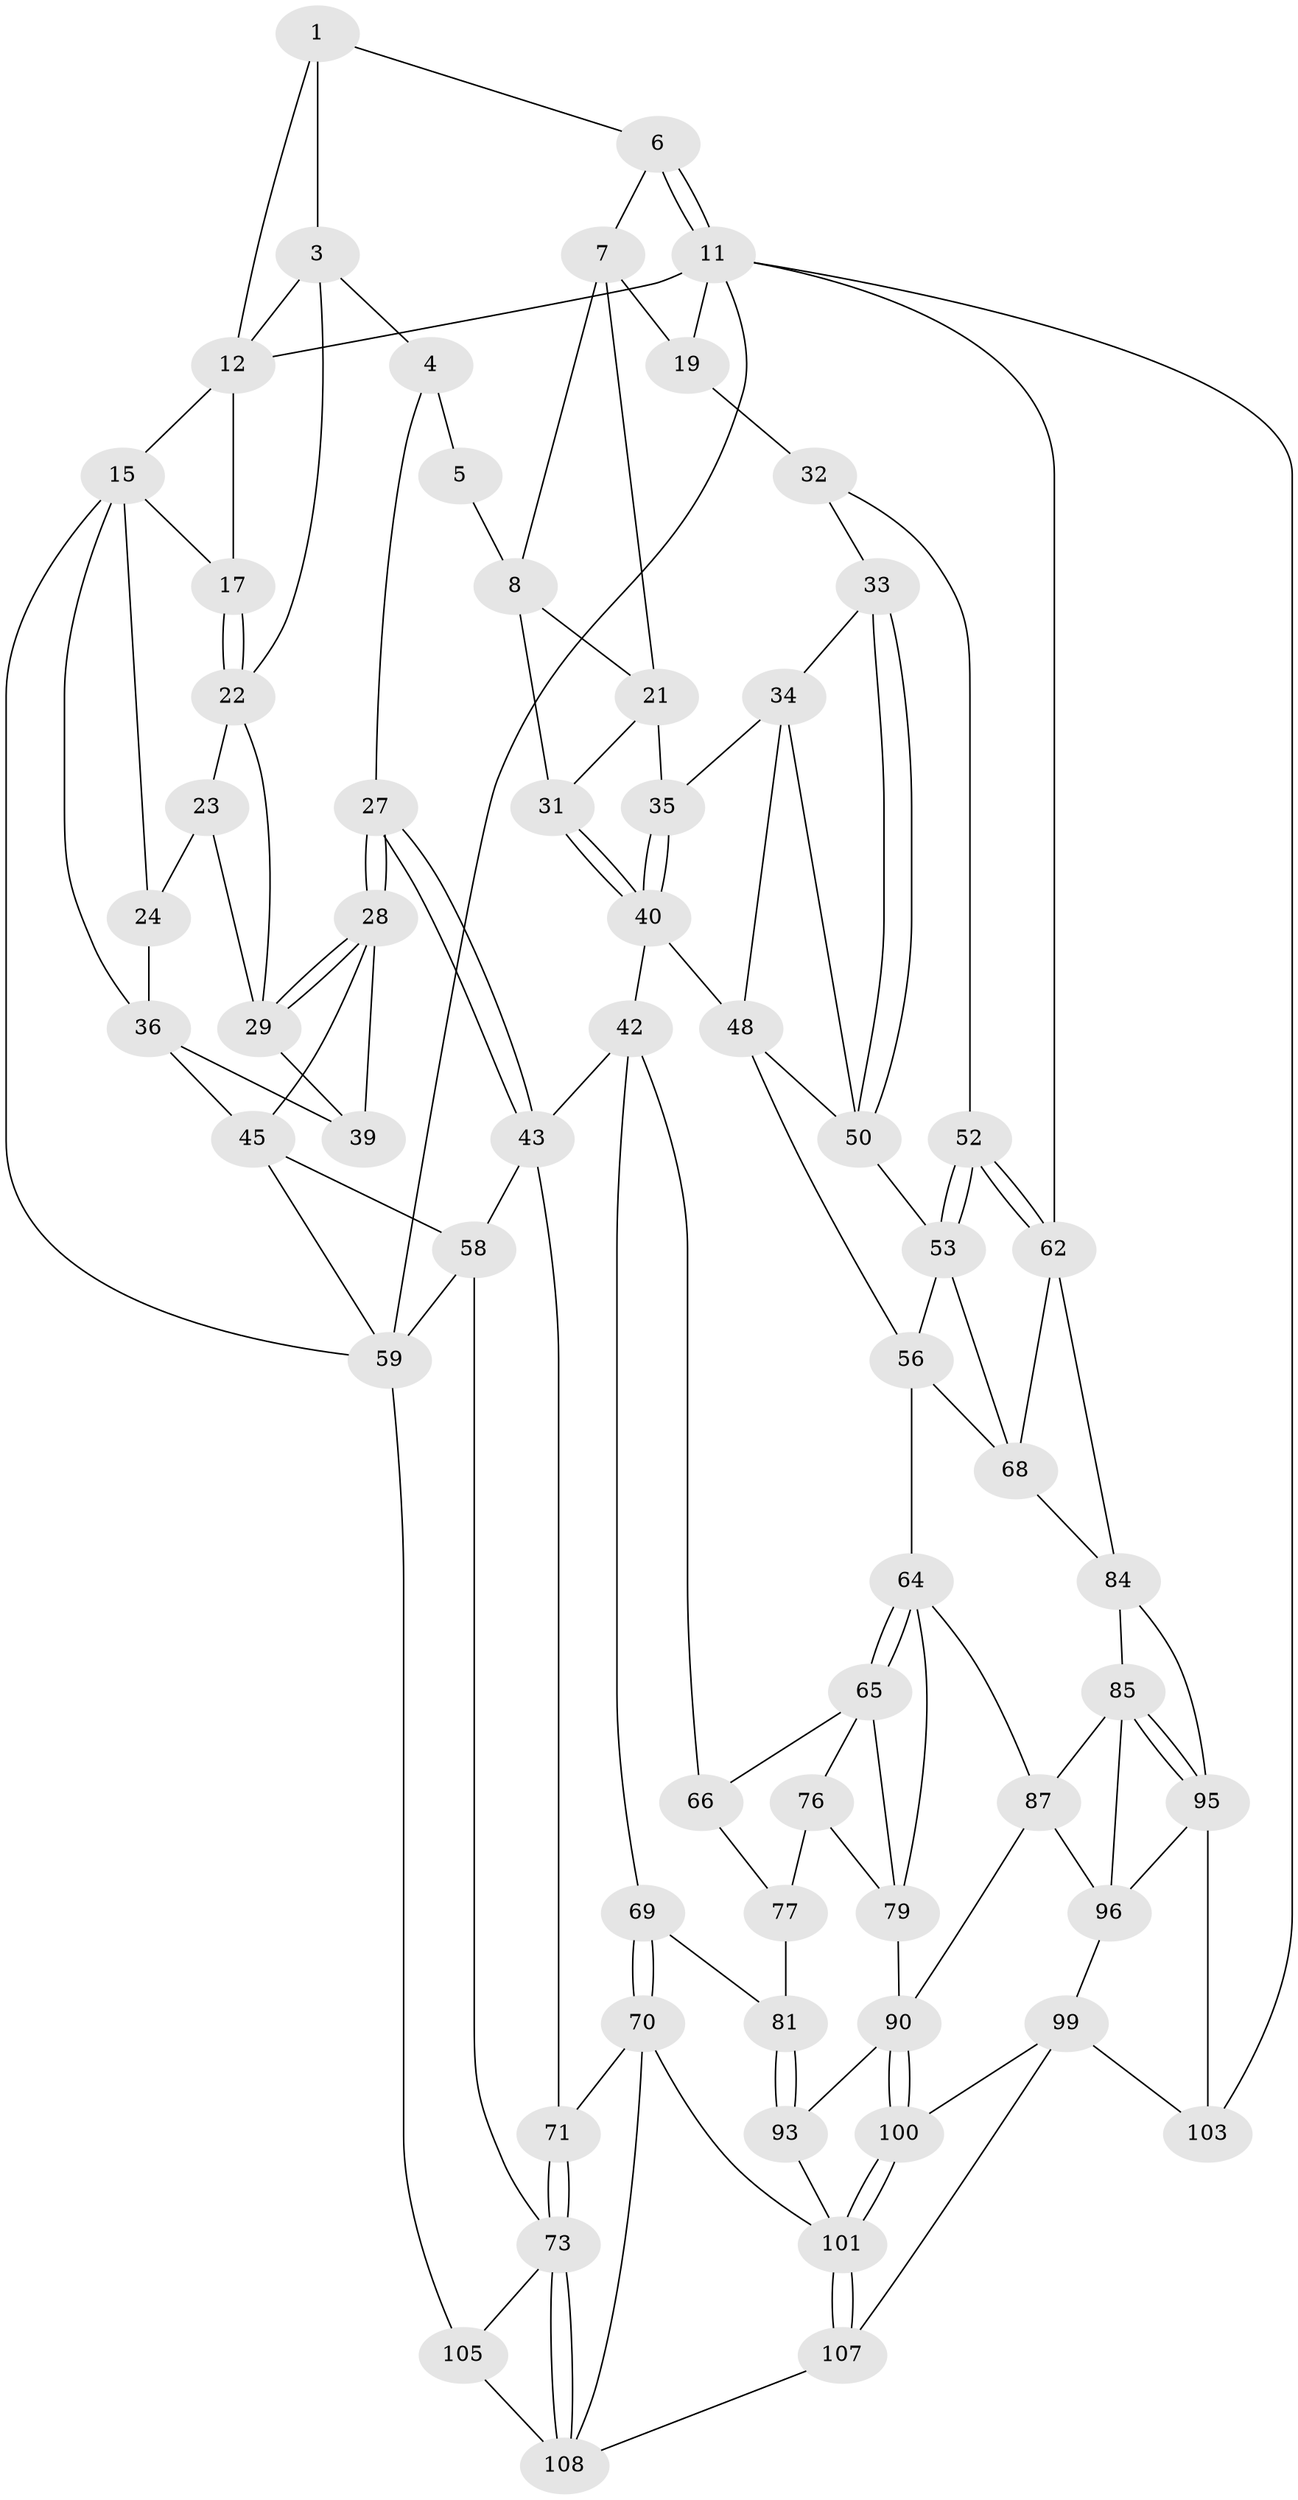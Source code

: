 // original degree distribution, {3: 0.01834862385321101, 5: 0.5504587155963303, 4: 0.22935779816513763, 6: 0.2018348623853211}
// Generated by graph-tools (version 1.1) at 2025/42/03/06/25 10:42:27]
// undirected, 64 vertices, 136 edges
graph export_dot {
graph [start="1"]
  node [color=gray90,style=filled];
  1 [pos="+0.6026950261251596+0",super="+2"];
  3 [pos="+0.34830911394407976+0.0432422688222123",super="+13"];
  4 [pos="+0.4119605856632287+0.12160805230553001",super="+26"];
  5 [pos="+0.55292763820249+0",super="+10"];
  6 [pos="+0.7235205597453467+0"];
  7 [pos="+0.7303458273556943+0",super="+18"];
  8 [pos="+0.621720137568619+0.11433394625730663",super="+9"];
  11 [pos="+1+0",super="+61"];
  12 [pos="+0.2622689081805984+0",super="+14"];
  15 [pos="+0+0",super="+16"];
  17 [pos="+0.12656036301928208+0.0785305909537739"];
  19 [pos="+0.8372824009892891+0.12336303985521382",super="+20"];
  21 [pos="+0.6959956930480665+0.1601054717739284",super="+30"];
  22 [pos="+0.13147009876806315+0.09772481386677241",super="+25"];
  23 [pos="+0.1138317993487565+0.18887577070233053"];
  24 [pos="+0+0.17136843635179422"];
  27 [pos="+0.3588186139786824+0.3375790272767316"];
  28 [pos="+0.3061836841365149+0.312102305591854",super="+44"];
  29 [pos="+0.2522727522504322+0.2062482237178489",super="+38"];
  31 [pos="+0.5717254868501401+0.19279276434533363"];
  32 [pos="+0.8500586298684787+0.24357762652466058",super="+49"];
  33 [pos="+0.8436147963792474+0.2533725496860805"];
  34 [pos="+0.7630402203845976+0.26401612791481055",super="+47"];
  35 [pos="+0.7341070346477998+0.25015771906664275"];
  36 [pos="+0+0.21438417865542836",super="+37"];
  39 [pos="+0.1031958483330635+0.26010327658749705"];
  40 [pos="+0.5884150533096817+0.2949077394379863",super="+41"];
  42 [pos="+0.4318331142144309+0.4576795178832228",super="+67"];
  43 [pos="+0.4245193269276919+0.4546357028179955",super="+57"];
  45 [pos="+0.05056419019952723+0.4305566410390411",super="+46"];
  48 [pos="+0.6727029680801266+0.41401354137353735",super="+55"];
  50 [pos="+0.8583560218885373+0.29436728808423324",super="+51"];
  52 [pos="+1+0.46644329770054027"];
  53 [pos="+1+0.4729192715131248",super="+54"];
  56 [pos="+0.7836684783421579+0.521691473174209",super="+63"];
  58 [pos="+0.2402817183900054+0.5521386539858867",super="+72"];
  59 [pos="+0+0.6489996264661747",super="+60"];
  62 [pos="+1+0.7564777774944733",super="+88"];
  64 [pos="+0.7549056152992477+0.59112438549098",super="+80"];
  65 [pos="+0.6296056859013269+0.598812334388133",super="+75"];
  66 [pos="+0.6043078630536928+0.5973566343875167"];
  68 [pos="+0.9061135925774859+0.651882737664133",super="+83"];
  69 [pos="+0.44133633062789146+0.7452345455483873"];
  70 [pos="+0.36435302780583617+0.7941858731969147",super="+104"];
  71 [pos="+0.23007733039678763+0.7938739203051732"];
  73 [pos="+0.21676008072897524+0.8032655552955706",super="+74"];
  76 [pos="+0.649259541996192+0.7184323835371433"];
  77 [pos="+0.6281459488332553+0.7021431881117792",super="+78"];
  79 [pos="+0.7170352851668662+0.6852236146623202",super="+92"];
  81 [pos="+0.553780291380416+0.8000101027006677",super="+82"];
  84 [pos="+0.8934934737631579+0.7307106779548164",super="+94"];
  85 [pos="+0.892888723068289+0.7313627563521841",super="+86"];
  87 [pos="+0.7756736272935068+0.6690581977160944",super="+89"];
  90 [pos="+0.7403849840267148+0.7953485655822683",super="+91"];
  93 [pos="+0.5965689791905727+0.8419696842608991"];
  95 [pos="+0.9576435682099949+0.8318095097270167",super="+97"];
  96 [pos="+0.8601903268715961+0.7697653454649139",super="+98"];
  99 [pos="+0.8034038741008083+0.8798024592723291",super="+106"];
  100 [pos="+0.7995008538345261+0.8793750416795257"];
  101 [pos="+0.6222705244670654+0.9922348246257227",super="+102"];
  103 [pos="+1+1"];
  105 [pos="+0.0028306092937234514+1"];
  107 [pos="+0.6409914155028194+1"];
  108 [pos="+0.36570901969874947+1",super="+109"];
  1 -- 6;
  1 -- 3;
  1 -- 12;
  3 -- 4;
  3 -- 22;
  3 -- 12;
  4 -- 5 [weight=2];
  4 -- 27;
  5 -- 8;
  6 -- 7;
  6 -- 11;
  6 -- 11;
  7 -- 8;
  7 -- 19;
  7 -- 21;
  8 -- 21;
  8 -- 31;
  11 -- 12;
  11 -- 19;
  11 -- 59;
  11 -- 62;
  11 -- 103;
  12 -- 15;
  12 -- 17;
  15 -- 36;
  15 -- 24;
  15 -- 17;
  15 -- 59;
  17 -- 22;
  17 -- 22;
  19 -- 32 [weight=2];
  21 -- 35;
  21 -- 31;
  22 -- 23;
  22 -- 29;
  23 -- 24;
  23 -- 29;
  24 -- 36;
  27 -- 28;
  27 -- 28;
  27 -- 43;
  27 -- 43;
  28 -- 29;
  28 -- 29;
  28 -- 45;
  28 -- 39;
  29 -- 39;
  31 -- 40;
  31 -- 40;
  32 -- 33;
  32 -- 52;
  33 -- 34;
  33 -- 50;
  33 -- 50;
  34 -- 35;
  34 -- 48;
  34 -- 50;
  35 -- 40;
  35 -- 40;
  36 -- 39;
  36 -- 45;
  40 -- 48;
  40 -- 42;
  42 -- 43;
  42 -- 69;
  42 -- 66;
  43 -- 58;
  43 -- 71;
  45 -- 58;
  45 -- 59;
  48 -- 50;
  48 -- 56;
  50 -- 53;
  52 -- 53;
  52 -- 53;
  52 -- 62;
  52 -- 62;
  53 -- 68;
  53 -- 56;
  56 -- 64;
  56 -- 68;
  58 -- 73;
  58 -- 59;
  59 -- 105;
  62 -- 68;
  62 -- 84;
  64 -- 65;
  64 -- 65;
  64 -- 87;
  64 -- 79;
  65 -- 66;
  65 -- 76;
  65 -- 79;
  66 -- 77;
  68 -- 84;
  69 -- 70;
  69 -- 70;
  69 -- 81;
  70 -- 71;
  70 -- 108;
  70 -- 101;
  71 -- 73;
  71 -- 73;
  73 -- 108;
  73 -- 108;
  73 -- 105;
  76 -- 77;
  76 -- 79;
  77 -- 81 [weight=2];
  79 -- 90;
  81 -- 93;
  81 -- 93;
  84 -- 85;
  84 -- 95;
  85 -- 95;
  85 -- 95;
  85 -- 96;
  85 -- 87;
  87 -- 96;
  87 -- 90;
  90 -- 100;
  90 -- 100;
  90 -- 93;
  93 -- 101;
  95 -- 103;
  95 -- 96;
  96 -- 99;
  99 -- 100;
  99 -- 107;
  99 -- 103;
  100 -- 101;
  100 -- 101;
  101 -- 107;
  101 -- 107;
  105 -- 108;
  107 -- 108;
}

